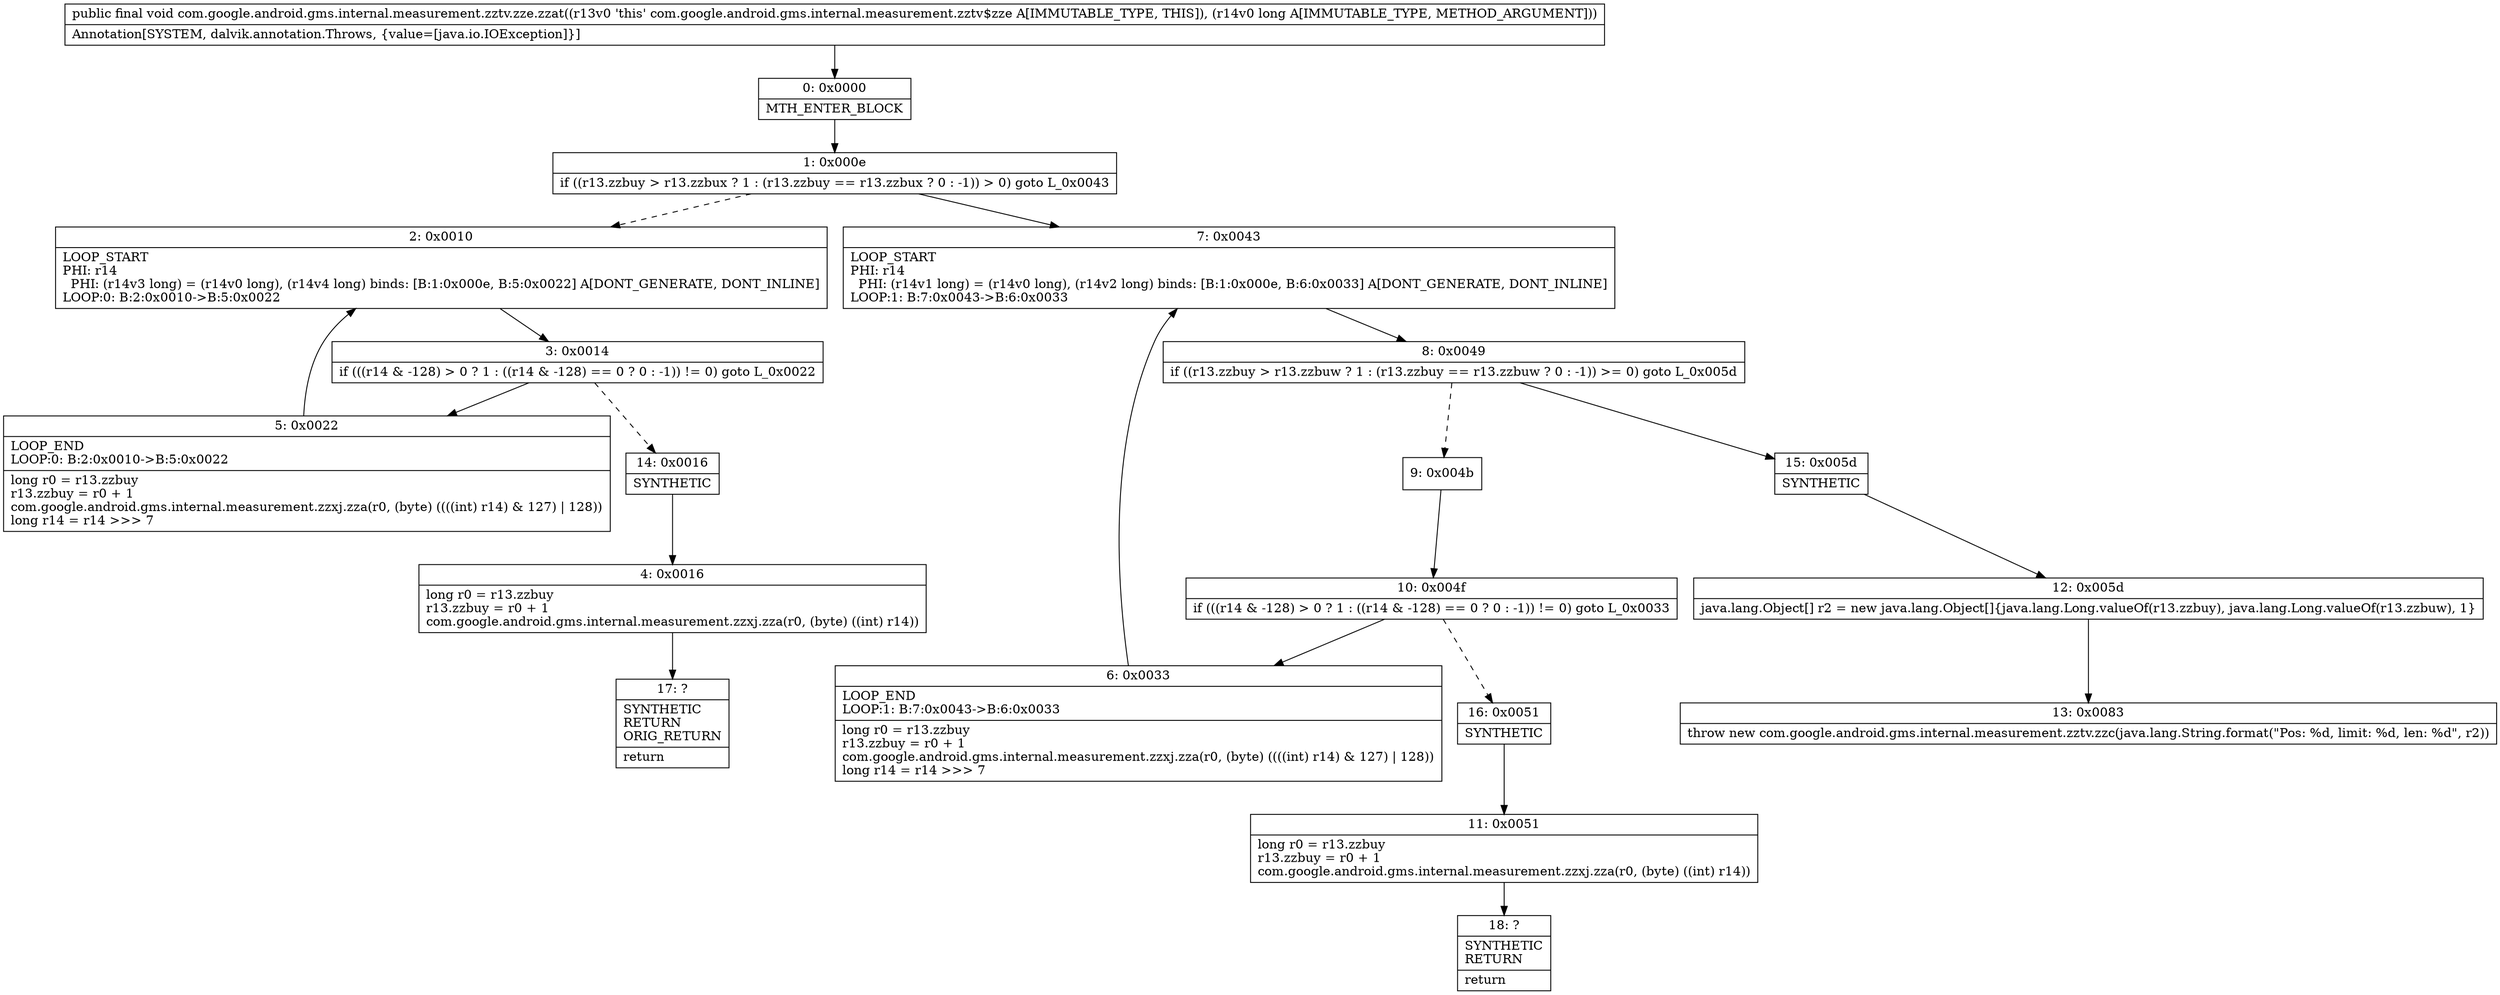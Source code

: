 digraph "CFG forcom.google.android.gms.internal.measurement.zztv.zze.zzat(J)V" {
Node_0 [shape=record,label="{0\:\ 0x0000|MTH_ENTER_BLOCK\l}"];
Node_1 [shape=record,label="{1\:\ 0x000e|if ((r13.zzbuy \> r13.zzbux ? 1 : (r13.zzbuy == r13.zzbux ? 0 : \-1)) \> 0) goto L_0x0043\l}"];
Node_2 [shape=record,label="{2\:\ 0x0010|LOOP_START\lPHI: r14 \l  PHI: (r14v3 long) = (r14v0 long), (r14v4 long) binds: [B:1:0x000e, B:5:0x0022] A[DONT_GENERATE, DONT_INLINE]\lLOOP:0: B:2:0x0010\-\>B:5:0x0022\l}"];
Node_3 [shape=record,label="{3\:\ 0x0014|if (((r14 & \-128) \> 0 ? 1 : ((r14 & \-128) == 0 ? 0 : \-1)) != 0) goto L_0x0022\l}"];
Node_4 [shape=record,label="{4\:\ 0x0016|long r0 = r13.zzbuy\lr13.zzbuy = r0 + 1\lcom.google.android.gms.internal.measurement.zzxj.zza(r0, (byte) ((int) r14))\l}"];
Node_5 [shape=record,label="{5\:\ 0x0022|LOOP_END\lLOOP:0: B:2:0x0010\-\>B:5:0x0022\l|long r0 = r13.zzbuy\lr13.zzbuy = r0 + 1\lcom.google.android.gms.internal.measurement.zzxj.zza(r0, (byte) ((((int) r14) & 127) \| 128))\llong r14 = r14 \>\>\> 7\l}"];
Node_6 [shape=record,label="{6\:\ 0x0033|LOOP_END\lLOOP:1: B:7:0x0043\-\>B:6:0x0033\l|long r0 = r13.zzbuy\lr13.zzbuy = r0 + 1\lcom.google.android.gms.internal.measurement.zzxj.zza(r0, (byte) ((((int) r14) & 127) \| 128))\llong r14 = r14 \>\>\> 7\l}"];
Node_7 [shape=record,label="{7\:\ 0x0043|LOOP_START\lPHI: r14 \l  PHI: (r14v1 long) = (r14v0 long), (r14v2 long) binds: [B:1:0x000e, B:6:0x0033] A[DONT_GENERATE, DONT_INLINE]\lLOOP:1: B:7:0x0043\-\>B:6:0x0033\l}"];
Node_8 [shape=record,label="{8\:\ 0x0049|if ((r13.zzbuy \> r13.zzbuw ? 1 : (r13.zzbuy == r13.zzbuw ? 0 : \-1)) \>= 0) goto L_0x005d\l}"];
Node_9 [shape=record,label="{9\:\ 0x004b}"];
Node_10 [shape=record,label="{10\:\ 0x004f|if (((r14 & \-128) \> 0 ? 1 : ((r14 & \-128) == 0 ? 0 : \-1)) != 0) goto L_0x0033\l}"];
Node_11 [shape=record,label="{11\:\ 0x0051|long r0 = r13.zzbuy\lr13.zzbuy = r0 + 1\lcom.google.android.gms.internal.measurement.zzxj.zza(r0, (byte) ((int) r14))\l}"];
Node_12 [shape=record,label="{12\:\ 0x005d|java.lang.Object[] r2 = new java.lang.Object[]\{java.lang.Long.valueOf(r13.zzbuy), java.lang.Long.valueOf(r13.zzbuw), 1\}\l}"];
Node_13 [shape=record,label="{13\:\ 0x0083|throw new com.google.android.gms.internal.measurement.zztv.zzc(java.lang.String.format(\"Pos: %d, limit: %d, len: %d\", r2))\l}"];
Node_14 [shape=record,label="{14\:\ 0x0016|SYNTHETIC\l}"];
Node_15 [shape=record,label="{15\:\ 0x005d|SYNTHETIC\l}"];
Node_16 [shape=record,label="{16\:\ 0x0051|SYNTHETIC\l}"];
Node_17 [shape=record,label="{17\:\ ?|SYNTHETIC\lRETURN\lORIG_RETURN\l|return\l}"];
Node_18 [shape=record,label="{18\:\ ?|SYNTHETIC\lRETURN\l|return\l}"];
MethodNode[shape=record,label="{public final void com.google.android.gms.internal.measurement.zztv.zze.zzat((r13v0 'this' com.google.android.gms.internal.measurement.zztv$zze A[IMMUTABLE_TYPE, THIS]), (r14v0 long A[IMMUTABLE_TYPE, METHOD_ARGUMENT]))  | Annotation[SYSTEM, dalvik.annotation.Throws, \{value=[java.io.IOException]\}]\l}"];
MethodNode -> Node_0;
Node_0 -> Node_1;
Node_1 -> Node_2[style=dashed];
Node_1 -> Node_7;
Node_2 -> Node_3;
Node_3 -> Node_5;
Node_3 -> Node_14[style=dashed];
Node_4 -> Node_17;
Node_5 -> Node_2;
Node_6 -> Node_7;
Node_7 -> Node_8;
Node_8 -> Node_9[style=dashed];
Node_8 -> Node_15;
Node_9 -> Node_10;
Node_10 -> Node_6;
Node_10 -> Node_16[style=dashed];
Node_11 -> Node_18;
Node_12 -> Node_13;
Node_14 -> Node_4;
Node_15 -> Node_12;
Node_16 -> Node_11;
}

